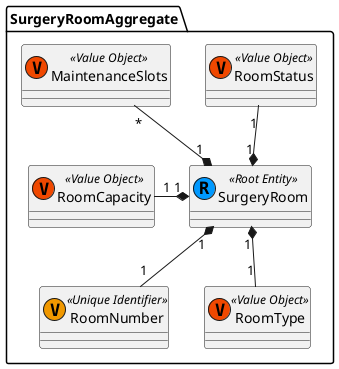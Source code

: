 @startuml

Package SurgeryRoomAggregate {
	Entity SurgeryRoom <<(R,#0099FF) Root Entity>>{}

	Class RoomNumber  <<(V,#f09800) Unique Identifier>> {}
	Class RoomType <<(V,#f04800) Value Object>> {}
	Class RoomCapacity <<(V,#f04800) Value Object>> {}
	Class RoomStatus <<(V,#f04800) Value Object>> {}
	Class MaintenanceSlots <<(V,#f04800) Value Object>> {}
}

RoomNumber "1" -up-* "1" SurgeryRoom
RoomType "1" -up-* "1" SurgeryRoom
RoomCapacity "1" -right-* "1" SurgeryRoom
RoomStatus "1" --* "1" SurgeryRoom
MaintenanceSlots "*" --* "1" SurgeryRoom

@enduml